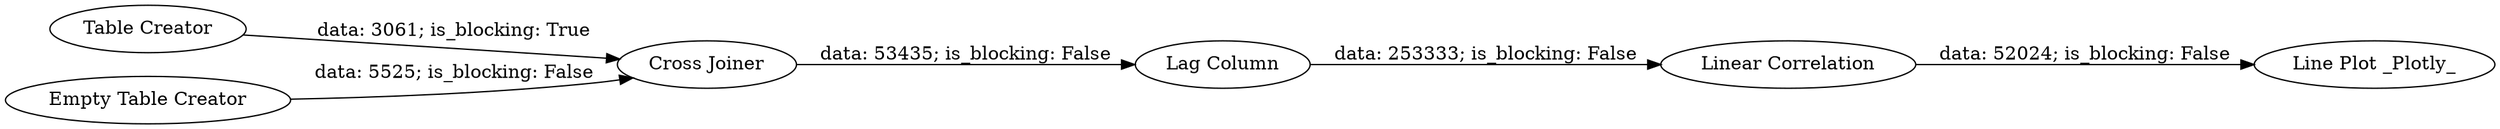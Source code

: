 digraph {
	"6287368839415382542_12" [label="Cross Joiner"]
	"6287368839415382542_16" [label="Line Plot _Plotly_"]
	"6287368839415382542_14" [label="Lag Column"]
	"6287368839415382542_11" [label="Table Creator"]
	"6287368839415382542_15" [label="Linear Correlation"]
	"6287368839415382542_10" [label="Empty Table Creator"]
	"6287368839415382542_11" -> "6287368839415382542_12" [label="data: 3061; is_blocking: True"]
	"6287368839415382542_14" -> "6287368839415382542_15" [label="data: 253333; is_blocking: False"]
	"6287368839415382542_12" -> "6287368839415382542_14" [label="data: 53435; is_blocking: False"]
	"6287368839415382542_15" -> "6287368839415382542_16" [label="data: 52024; is_blocking: False"]
	"6287368839415382542_10" -> "6287368839415382542_12" [label="data: 5525; is_blocking: False"]
	rankdir=LR
}
